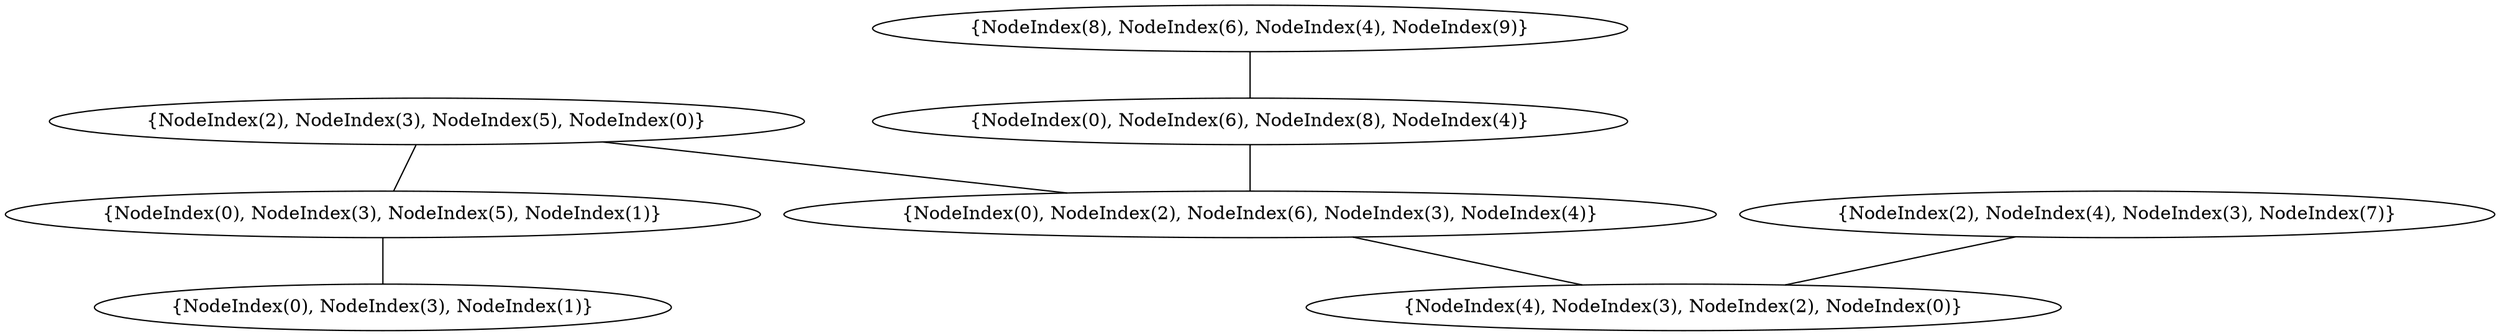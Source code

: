 graph {
    0 [ label = "{NodeIndex(0), NodeIndex(3), NodeIndex(1)}" ]
    1 [ label = "{NodeIndex(0), NodeIndex(3), NodeIndex(5), NodeIndex(1)}" ]
    2 [ label = "{NodeIndex(4), NodeIndex(3), NodeIndex(2), NodeIndex(0)}" ]
    3 [ label = "{NodeIndex(0), NodeIndex(2), NodeIndex(6), NodeIndex(3), NodeIndex(4)}" ]
    4 [ label = "{NodeIndex(0), NodeIndex(6), NodeIndex(8), NodeIndex(4)}" ]
    5 [ label = "{NodeIndex(2), NodeIndex(3), NodeIndex(5), NodeIndex(0)}" ]
    6 [ label = "{NodeIndex(2), NodeIndex(4), NodeIndex(3), NodeIndex(7)}" ]
    7 [ label = "{NodeIndex(8), NodeIndex(6), NodeIndex(4), NodeIndex(9)}" ]
    1 -- 0 [ ]
    3 -- 2 [ ]
    5 -- 1 [ ]
    4 -- 3 [ ]
    7 -- 4 [ ]
    6 -- 2 [ ]
    5 -- 3 [ ]
}
